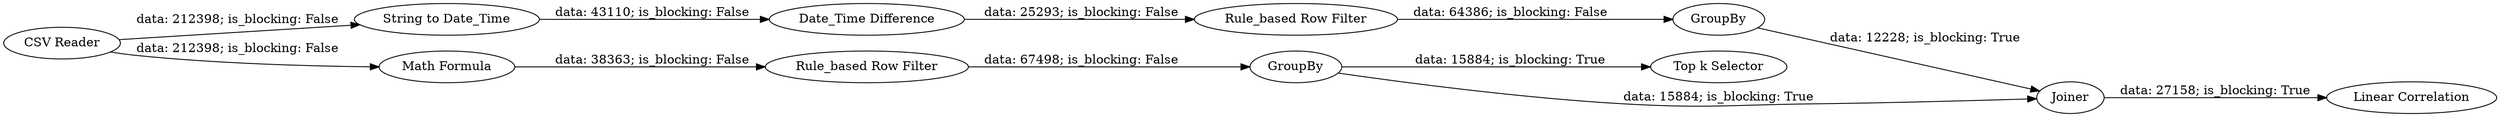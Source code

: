 digraph {
	"7707941485003998094_6" [label="String to Date_Time"]
	"7707941485003998094_5" [label="Top k Selector"]
	"7707941485003998094_10" [label=Joiner]
	"7707941485003998094_7" [label="Date_Time Difference"]
	"7707941485003998094_1" [label="CSV Reader"]
	"7707941485003998094_2" [label="Math Formula"]
	"7707941485003998094_11" [label="Linear Correlation"]
	"7707941485003998094_9" [label=GroupBy]
	"7707941485003998094_4" [label=GroupBy]
	"7707941485003998094_8" [label="Rule_based Row Filter"]
	"7707941485003998094_3" [label="Rule_based Row Filter"]
	"7707941485003998094_4" -> "7707941485003998094_10" [label="data: 15884; is_blocking: True"]
	"7707941485003998094_1" -> "7707941485003998094_6" [label="data: 212398; is_blocking: False"]
	"7707941485003998094_2" -> "7707941485003998094_3" [label="data: 38363; is_blocking: False"]
	"7707941485003998094_8" -> "7707941485003998094_9" [label="data: 64386; is_blocking: False"]
	"7707941485003998094_9" -> "7707941485003998094_10" [label="data: 12228; is_blocking: True"]
	"7707941485003998094_1" -> "7707941485003998094_2" [label="data: 212398; is_blocking: False"]
	"7707941485003998094_10" -> "7707941485003998094_11" [label="data: 27158; is_blocking: True"]
	"7707941485003998094_4" -> "7707941485003998094_5" [label="data: 15884; is_blocking: True"]
	"7707941485003998094_3" -> "7707941485003998094_4" [label="data: 67498; is_blocking: False"]
	"7707941485003998094_6" -> "7707941485003998094_7" [label="data: 43110; is_blocking: False"]
	"7707941485003998094_7" -> "7707941485003998094_8" [label="data: 25293; is_blocking: False"]
	rankdir=LR
}
